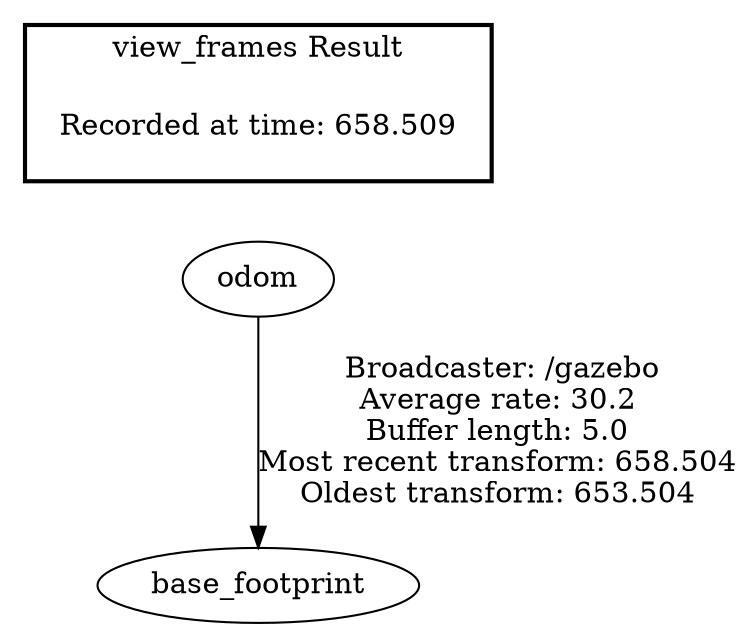 digraph G {
"odom" -> "base_footprint"[label=" Broadcaster: /gazebo\nAverage rate: 30.2\nBuffer length: 5.0\nMost recent transform: 658.504\nOldest transform: 653.504\n"];
edge [style=invis];
 subgraph cluster_legend { style=bold; color=black; label ="view_frames Result";
"Recorded at time: 658.509"[ shape=plaintext ] ;
}->"odom";
}